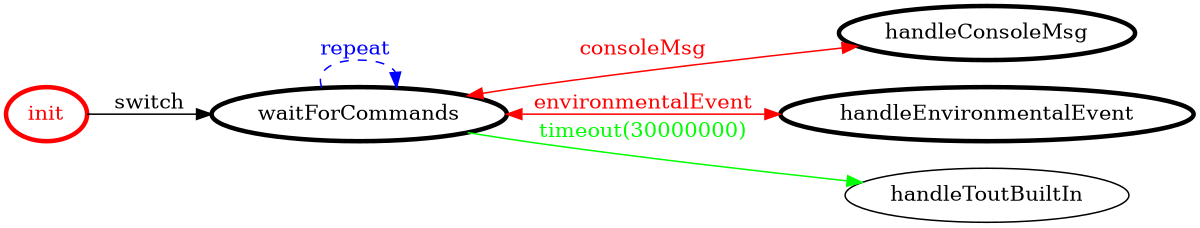 /*
*
* A GraphViz DOT FSM description 
* Please use a GraphViz visualizer (like http://www.webgraphviz.com)
*  
*/

digraph finite_state_machine {
	rankdir=LR
	size="8,5"
	
	init [ color = red ][ fontcolor = red ][ penwidth = 3 ]
	waitForCommands [ color = black ][ fontcolor = black ][ penwidth = 3 ]
	handleConsoleMsg [ color = black ][ fontcolor = black ][ penwidth = 3 ]
	handleEnvironmentalEvent [ color = black ][ fontcolor = black ][ penwidth = 3 ]
	
	waitForCommands -> handleConsoleMsg [ label = "consoleMsg" ][ color = red ][ fontcolor = red ][ dir = both ]
	waitForCommands -> handleToutBuiltIn [ label = "timeout(30000000)" ][ color = green ][ fontcolor = green ]
	waitForCommands -> waitForCommands [ label = "repeat "][ style = dashed ][ color = blue ][ fontcolor = blue ]
	waitForCommands -> handleEnvironmentalEvent [ label = "environmentalEvent" ][ color = red ][ fontcolor = red ][ dir = both ]
	init -> waitForCommands [ label = "switch" ][ color = black ][ fontcolor = black ]
}
